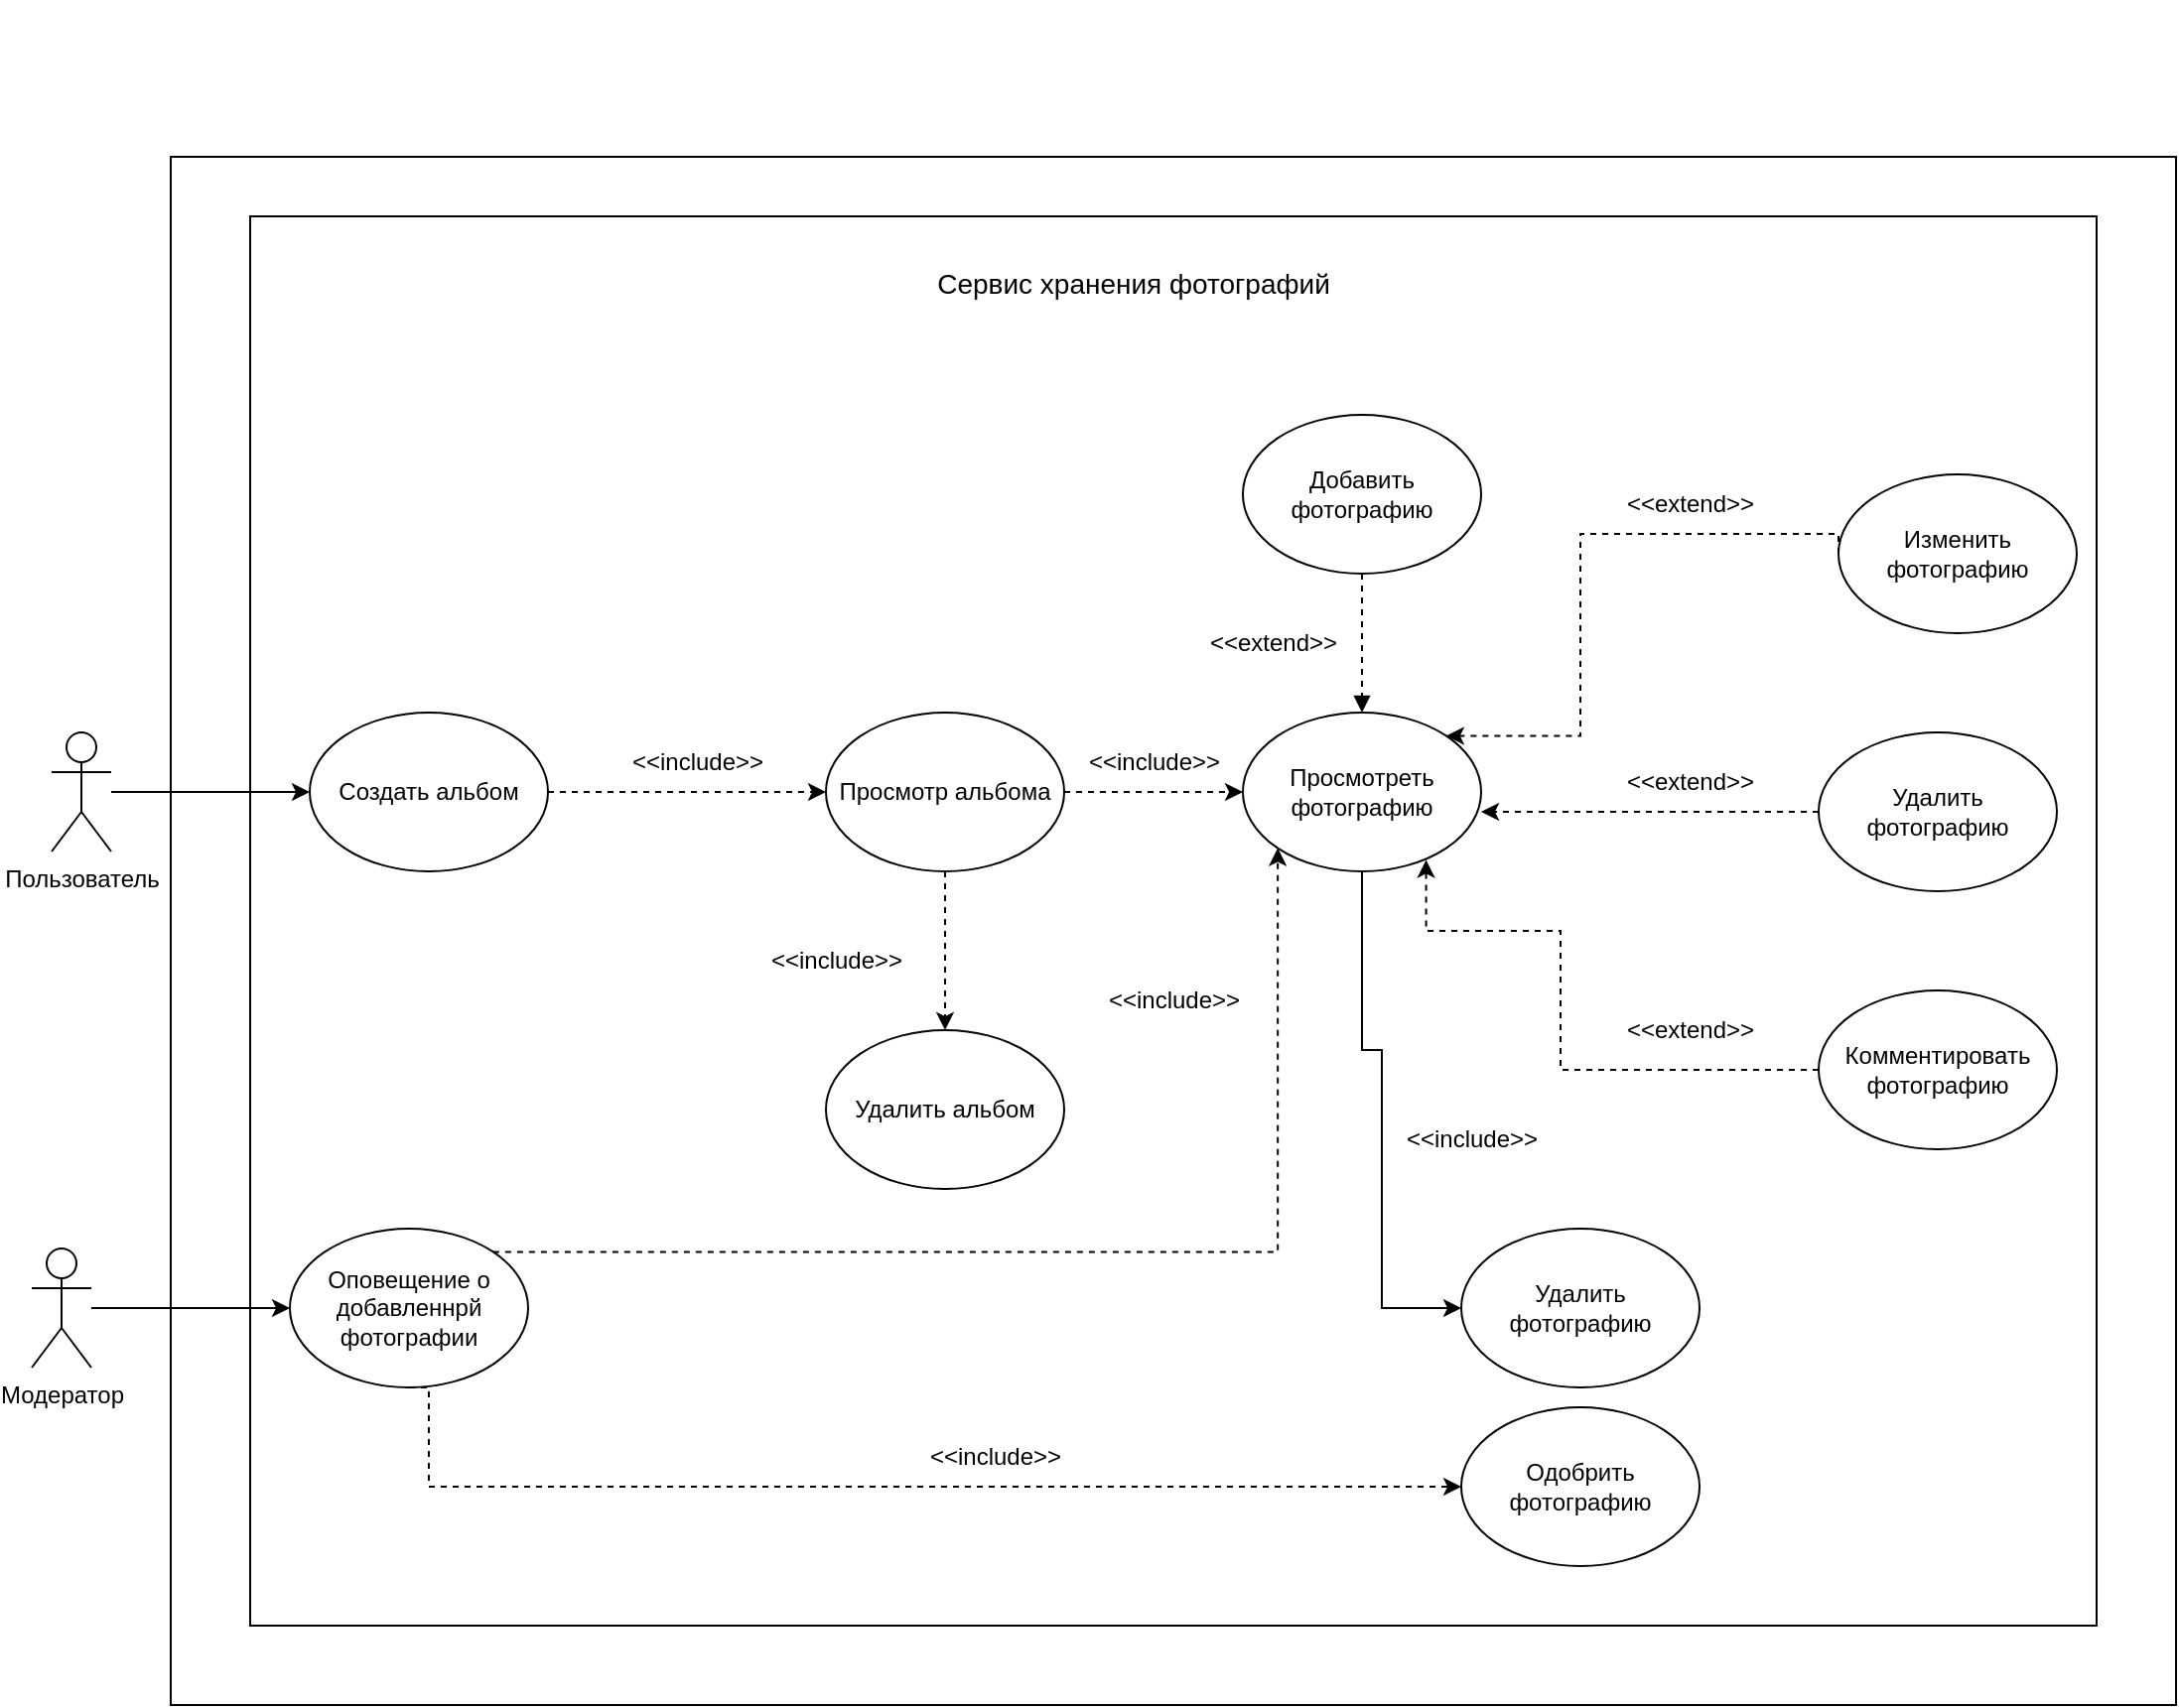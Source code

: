 <mxfile version="26.0.11">
  <diagram name="Страница — 1" id="a8o7vgygjojU3TE3YkUc">
    <mxGraphModel dx="2064" dy="2013" grid="1" gridSize="10" guides="1" tooltips="1" connect="1" arrows="1" fold="1" page="1" pageScale="1" pageWidth="827" pageHeight="1169" math="0" shadow="0">
      <root>
        <mxCell id="0" />
        <mxCell id="1" parent="0" />
        <mxCell id="7WrG2_7g9NBoyRxp8iAG-11" value="&lt;table cellpadding=&quot;0&quot; cellspacing=&quot;0&quot;&gt;&#xa;&lt;tbody&gt;&#xa;&lt;tr&gt;&#xa;&lt;td valign=&quot;top&quot;&gt;&#xa;&lt;p style=&quot;margin: 0.0px 0.0px 0.0px 0.0px; font: 12.0px Helvetica; min-height: 14.0px&quot;&gt;&lt;br&gt;&lt;/p&gt;&#xa;&lt;/td&gt;&#xa;&lt;td valign=&quot;top&quot;&gt;&#xa;&lt;p style=&quot;margin: 0.0px 0.0px 0.0px 0.0px; font: 12.0px Helvetica&quot;&gt;Сервис хранения фотографий&lt;/p&gt;&#xa;&lt;/td&gt;&#xa;&lt;/tr&gt;&#xa;&lt;/tbody&gt;&#xa;&lt;/table&gt;&#xa;&lt;br class=&quot;Apple-interchange-newline&quot;&gt;" style="rounded=0;whiteSpace=wrap;html=1;" parent="1" vertex="1">
          <mxGeometry x="-150" y="-70" width="1010" height="780" as="geometry" />
        </mxCell>
        <mxCell id="hweiAggtInR8iqroWVH2-2" value="" style="rounded=0;whiteSpace=wrap;html=1;" vertex="1" parent="1">
          <mxGeometry x="-110" y="-40" width="930" height="710" as="geometry" />
        </mxCell>
        <mxCell id="7WrG2_7g9NBoyRxp8iAG-12" style="edgeStyle=orthogonalEdgeStyle;rounded=0;orthogonalLoop=1;jettySize=auto;html=1;entryX=0;entryY=0.5;entryDx=0;entryDy=0;" parent="1" source="2VvCSxELuzZKoWMLRzby-4" target="2VvCSxELuzZKoWMLRzby-9" edge="1">
          <mxGeometry relative="1" as="geometry" />
        </mxCell>
        <mxCell id="2VvCSxELuzZKoWMLRzby-4" value="Пользователь" style="shape=umlActor;verticalLabelPosition=bottom;verticalAlign=top;html=1;outlineConnect=0;" parent="1" vertex="1">
          <mxGeometry x="-210" y="220" width="30" height="60" as="geometry" />
        </mxCell>
        <mxCell id="2VvCSxELuzZKoWMLRzby-22" style="edgeStyle=orthogonalEdgeStyle;rounded=0;orthogonalLoop=1;jettySize=auto;html=1;entryX=0;entryY=0.5;entryDx=0;entryDy=0;" parent="1" source="2VvCSxELuzZKoWMLRzby-5" target="2VvCSxELuzZKoWMLRzby-13" edge="1">
          <mxGeometry relative="1" as="geometry" />
        </mxCell>
        <mxCell id="2VvCSxELuzZKoWMLRzby-5" value="Модератор" style="shape=umlActor;verticalLabelPosition=bottom;verticalAlign=top;html=1;outlineConnect=0;" parent="1" vertex="1">
          <mxGeometry x="-220" y="480" width="30" height="60" as="geometry" />
        </mxCell>
        <mxCell id="2VvCSxELuzZKoWMLRzby-19" style="edgeStyle=orthogonalEdgeStyle;rounded=0;orthogonalLoop=1;jettySize=auto;html=1;entryX=0.5;entryY=0;entryDx=0;entryDy=0;dashed=1;endArrow=block;endFill=1;" parent="1" source="2VvCSxELuzZKoWMLRzby-6" target="2VvCSxELuzZKoWMLRzby-17" edge="1">
          <mxGeometry relative="1" as="geometry" />
        </mxCell>
        <mxCell id="2VvCSxELuzZKoWMLRzby-6" value="Добавить фотографию" style="ellipse;whiteSpace=wrap;html=1;" parent="1" vertex="1">
          <mxGeometry x="390" y="60" width="120" height="80" as="geometry" />
        </mxCell>
        <mxCell id="2VvCSxELuzZKoWMLRzby-7" value="Изменить фотографию" style="ellipse;whiteSpace=wrap;html=1;" parent="1" vertex="1">
          <mxGeometry x="690" y="90" width="120" height="80" as="geometry" />
        </mxCell>
        <mxCell id="2VvCSxELuzZKoWMLRzby-28" style="edgeStyle=orthogonalEdgeStyle;rounded=0;orthogonalLoop=1;jettySize=auto;html=1;exitX=0;exitY=0.5;exitDx=0;exitDy=0;dashed=1;" parent="1" source="2VvCSxELuzZKoWMLRzby-8" edge="1">
          <mxGeometry relative="1" as="geometry">
            <mxPoint x="510" y="260" as="targetPoint" />
          </mxGeometry>
        </mxCell>
        <mxCell id="2VvCSxELuzZKoWMLRzby-8" value="Удалить фотографию" style="ellipse;whiteSpace=wrap;html=1;" parent="1" vertex="1">
          <mxGeometry x="680" y="220" width="120" height="80" as="geometry" />
        </mxCell>
        <mxCell id="2VvCSxELuzZKoWMLRzby-9" value="Создать альбом" style="ellipse;whiteSpace=wrap;html=1;" parent="1" vertex="1">
          <mxGeometry x="-80" y="210" width="120" height="80" as="geometry" />
        </mxCell>
        <mxCell id="2VvCSxELuzZKoWMLRzby-10" value="Удалить альбом" style="ellipse;whiteSpace=wrap;html=1;" parent="1" vertex="1">
          <mxGeometry x="180" y="370" width="120" height="80" as="geometry" />
        </mxCell>
        <mxCell id="2VvCSxELuzZKoWMLRzby-12" value="Комментировать фотографию" style="ellipse;whiteSpace=wrap;html=1;" parent="1" vertex="1">
          <mxGeometry x="680" y="350" width="120" height="80" as="geometry" />
        </mxCell>
        <mxCell id="2VvCSxELuzZKoWMLRzby-24" style="edgeStyle=orthogonalEdgeStyle;rounded=0;orthogonalLoop=1;jettySize=auto;html=1;entryX=0;entryY=0.5;entryDx=0;entryDy=0;dashed=1;exitX=0.5;exitY=1;exitDx=0;exitDy=0;" parent="1" source="2VvCSxELuzZKoWMLRzby-13" target="2VvCSxELuzZKoWMLRzby-14" edge="1">
          <mxGeometry relative="1" as="geometry">
            <Array as="points">
              <mxPoint x="-20" y="600" />
            </Array>
          </mxGeometry>
        </mxCell>
        <mxCell id="hweiAggtInR8iqroWVH2-19" style="edgeStyle=orthogonalEdgeStyle;rounded=0;orthogonalLoop=1;jettySize=auto;html=1;exitX=1;exitY=0;exitDx=0;exitDy=0;entryX=0;entryY=1;entryDx=0;entryDy=0;dashed=1;" edge="1" parent="1" source="2VvCSxELuzZKoWMLRzby-13" target="2VvCSxELuzZKoWMLRzby-17">
          <mxGeometry relative="1" as="geometry" />
        </mxCell>
        <mxCell id="2VvCSxELuzZKoWMLRzby-13" value="Оповещение о добавленнрй фотографии" style="ellipse;whiteSpace=wrap;html=1;" parent="1" vertex="1">
          <mxGeometry x="-90" y="470" width="120" height="80" as="geometry" />
        </mxCell>
        <mxCell id="2VvCSxELuzZKoWMLRzby-14" value="Одобрить фотографию" style="ellipse;whiteSpace=wrap;html=1;" parent="1" vertex="1">
          <mxGeometry x="500" y="560" width="120" height="80" as="geometry" />
        </mxCell>
        <mxCell id="2VvCSxELuzZKoWMLRzby-15" value="Удалить фотографию" style="ellipse;whiteSpace=wrap;html=1;" parent="1" vertex="1">
          <mxGeometry x="500" y="470" width="120" height="80" as="geometry" />
        </mxCell>
        <mxCell id="hweiAggtInR8iqroWVH2-21" style="edgeStyle=orthogonalEdgeStyle;rounded=0;orthogonalLoop=1;jettySize=auto;html=1;" edge="1" parent="1" source="2VvCSxELuzZKoWMLRzby-17" target="2VvCSxELuzZKoWMLRzby-15">
          <mxGeometry relative="1" as="geometry">
            <Array as="points">
              <mxPoint x="450" y="380" />
              <mxPoint x="460" y="380" />
              <mxPoint x="460" y="510" />
            </Array>
          </mxGeometry>
        </mxCell>
        <mxCell id="2VvCSxELuzZKoWMLRzby-17" value="Просмотреть фотографию" style="ellipse;whiteSpace=wrap;html=1;" parent="1" vertex="1">
          <mxGeometry x="390" y="210" width="120" height="80" as="geometry" />
        </mxCell>
        <mxCell id="2VvCSxELuzZKoWMLRzby-27" style="edgeStyle=orthogonalEdgeStyle;rounded=0;orthogonalLoop=1;jettySize=auto;html=1;entryX=0.769;entryY=0.928;entryDx=0;entryDy=0;dashed=1;entryPerimeter=0;" parent="1" source="2VvCSxELuzZKoWMLRzby-12" target="2VvCSxELuzZKoWMLRzby-17" edge="1">
          <mxGeometry relative="1" as="geometry">
            <Array as="points">
              <mxPoint x="550" y="390" />
              <mxPoint x="550" y="320" />
              <mxPoint x="482" y="320" />
            </Array>
          </mxGeometry>
        </mxCell>
        <mxCell id="2VvCSxELuzZKoWMLRzby-29" style="edgeStyle=orthogonalEdgeStyle;rounded=0;orthogonalLoop=1;jettySize=auto;html=1;entryX=1;entryY=0;entryDx=0;entryDy=0;exitX=0;exitY=0.5;exitDx=0;exitDy=0;dashed=1;" parent="1" source="2VvCSxELuzZKoWMLRzby-7" target="2VvCSxELuzZKoWMLRzby-17" edge="1">
          <mxGeometry relative="1" as="geometry">
            <Array as="points">
              <mxPoint x="690" y="120" />
              <mxPoint x="560" y="120" />
              <mxPoint x="560" y="222" />
            </Array>
          </mxGeometry>
        </mxCell>
        <mxCell id="7WrG2_7g9NBoyRxp8iAG-2" value="&amp;lt;&amp;lt;include&amp;gt;&amp;gt;" style="text;html=1;align=center;verticalAlign=middle;resizable=0;points=[];autosize=1;strokeColor=none;fillColor=none;" parent="1" vertex="1">
          <mxGeometry x="220" y="570" width="90" height="30" as="geometry" />
        </mxCell>
        <mxCell id="7WrG2_7g9NBoyRxp8iAG-4" value="&amp;lt;&amp;lt;include&amp;gt;&amp;gt;" style="text;html=1;align=center;verticalAlign=middle;resizable=0;points=[];autosize=1;strokeColor=none;fillColor=none;" parent="1" vertex="1">
          <mxGeometry x="460" y="410" width="90" height="30" as="geometry" />
        </mxCell>
        <mxCell id="7WrG2_7g9NBoyRxp8iAG-6" value="&amp;lt;&amp;lt;extend&amp;gt;&amp;gt;" style="text;html=1;align=center;verticalAlign=middle;resizable=0;points=[];autosize=1;strokeColor=none;fillColor=none;" parent="1" vertex="1">
          <mxGeometry x="360" y="160" width="90" height="30" as="geometry" />
        </mxCell>
        <mxCell id="7WrG2_7g9NBoyRxp8iAG-7" value="&amp;lt;&amp;lt;extend&amp;gt;&amp;gt;" style="text;html=1;align=center;verticalAlign=middle;resizable=0;points=[];autosize=1;strokeColor=none;fillColor=none;" parent="1" vertex="1">
          <mxGeometry x="570" y="90" width="90" height="30" as="geometry" />
        </mxCell>
        <mxCell id="7WrG2_7g9NBoyRxp8iAG-8" value="&amp;lt;&amp;lt;extend&amp;gt;&amp;gt;" style="text;html=1;align=center;verticalAlign=middle;resizable=0;points=[];autosize=1;strokeColor=none;fillColor=none;" parent="1" vertex="1">
          <mxGeometry x="570" y="230" width="90" height="30" as="geometry" />
        </mxCell>
        <mxCell id="7WrG2_7g9NBoyRxp8iAG-9" value="&amp;lt;&amp;lt;extend&amp;gt;&amp;gt;" style="text;html=1;align=center;verticalAlign=middle;resizable=0;points=[];autosize=1;strokeColor=none;fillColor=none;" parent="1" vertex="1">
          <mxGeometry x="570" y="355" width="90" height="30" as="geometry" />
        </mxCell>
        <mxCell id="hweiAggtInR8iqroWVH2-5" value="&lt;font style=&quot;font-size: 14px;&quot;&gt;&lt;br&gt;&lt;br&gt;&lt;br&gt;&lt;br&gt;&lt;br&gt;&lt;br&gt;&lt;br&gt;&lt;/font&gt;&lt;table cellpadding=&quot;0&quot; cellspacing=&quot;0&quot;&gt;&lt;tbody&gt;&lt;tr&gt;&lt;td valign=&quot;top&quot;&gt;&lt;font style=&quot;font-size: 14px;&quot;&gt;&lt;br&gt;&lt;/font&gt;&lt;p style=&quot;margin: 0px; font-style: normal; font-variant-caps: normal; font-stretch: normal; line-height: normal; font-size-adjust: none; font-kerning: auto; font-variant-alternates: normal; font-variant-ligatures: normal; font-variant-numeric: normal; font-variant-east-asian: normal; font-variant-position: normal; font-variant-emoji: normal; font-feature-settings: normal; font-optical-sizing: auto; font-variation-settings: normal; min-height: 14px;&quot;&gt;&lt;font style=&quot;font-size: 14px;&quot;&gt;&lt;br&gt;&lt;/font&gt;&lt;/p&gt;&lt;font style=&quot;font-size: 14px;&quot;&gt;&lt;br&gt;&lt;/font&gt;&lt;/td&gt;&lt;td valign=&quot;top&quot;&gt;&lt;font style=&quot;font-size: 14px;&quot;&gt;&lt;br&gt;&lt;/font&gt;&lt;p style=&quot;margin: 0px; font-style: normal; font-variant-caps: normal; font-stretch: normal; line-height: normal; font-size-adjust: none; font-kerning: auto; font-variant-alternates: normal; font-variant-ligatures: normal; font-variant-numeric: normal; font-variant-east-asian: normal; font-variant-position: normal; font-variant-emoji: normal; font-feature-settings: normal; font-optical-sizing: auto; font-variation-settings: normal;&quot;&gt;&lt;font style=&quot;font-size: 14px;&quot;&gt;Сервис хранения фотографий&lt;/font&gt;&lt;/p&gt;&lt;font style=&quot;font-size: 14px;&quot;&gt;&lt;br&gt;&lt;/font&gt;&lt;/td&gt;&lt;/tr&gt;&lt;/tbody&gt;&lt;/table&gt;" style="text;html=1;align=center;verticalAlign=middle;whiteSpace=wrap;rounded=0;" vertex="1" parent="1">
          <mxGeometry x="210" y="-100" width="250" height="70" as="geometry" />
        </mxCell>
        <mxCell id="hweiAggtInR8iqroWVH2-8" style="edgeStyle=orthogonalEdgeStyle;rounded=0;orthogonalLoop=1;jettySize=auto;html=1;entryX=0;entryY=0.5;entryDx=0;entryDy=0;dashed=1;" edge="1" parent="1" source="hweiAggtInR8iqroWVH2-6" target="2VvCSxELuzZKoWMLRzby-17">
          <mxGeometry relative="1" as="geometry" />
        </mxCell>
        <mxCell id="hweiAggtInR8iqroWVH2-11" style="edgeStyle=orthogonalEdgeStyle;rounded=0;orthogonalLoop=1;jettySize=auto;html=1;entryX=0.5;entryY=0;entryDx=0;entryDy=0;dashed=1;" edge="1" parent="1" source="hweiAggtInR8iqroWVH2-6" target="2VvCSxELuzZKoWMLRzby-10">
          <mxGeometry relative="1" as="geometry" />
        </mxCell>
        <mxCell id="hweiAggtInR8iqroWVH2-6" value="Просмотр альбома" style="ellipse;whiteSpace=wrap;html=1;" vertex="1" parent="1">
          <mxGeometry x="180" y="210" width="120" height="80" as="geometry" />
        </mxCell>
        <mxCell id="hweiAggtInR8iqroWVH2-7" value="" style="endArrow=classic;html=1;rounded=0;exitX=1;exitY=0.5;exitDx=0;exitDy=0;entryX=0;entryY=0.5;entryDx=0;entryDy=0;dashed=1;" edge="1" parent="1" source="2VvCSxELuzZKoWMLRzby-9" target="hweiAggtInR8iqroWVH2-6">
          <mxGeometry width="50" height="50" relative="1" as="geometry">
            <mxPoint x="240" y="260" as="sourcePoint" />
            <mxPoint x="290" y="210" as="targetPoint" />
          </mxGeometry>
        </mxCell>
        <mxCell id="hweiAggtInR8iqroWVH2-9" value="&amp;lt;&amp;lt;include&amp;gt;&amp;gt;" style="text;html=1;align=center;verticalAlign=middle;resizable=0;points=[];autosize=1;strokeColor=none;fillColor=none;" vertex="1" parent="1">
          <mxGeometry x="70" y="220" width="90" height="30" as="geometry" />
        </mxCell>
        <mxCell id="hweiAggtInR8iqroWVH2-10" value="&amp;lt;&amp;lt;include&amp;gt;&amp;gt;" style="text;html=1;align=center;verticalAlign=middle;resizable=0;points=[];autosize=1;strokeColor=none;fillColor=none;" vertex="1" parent="1">
          <mxGeometry x="300" y="220" width="90" height="30" as="geometry" />
        </mxCell>
        <mxCell id="hweiAggtInR8iqroWVH2-12" value="&amp;lt;&amp;lt;include&amp;gt;&amp;gt;" style="text;html=1;align=center;verticalAlign=middle;resizable=0;points=[];autosize=1;strokeColor=none;fillColor=none;" vertex="1" parent="1">
          <mxGeometry x="140" y="320" width="90" height="30" as="geometry" />
        </mxCell>
        <mxCell id="hweiAggtInR8iqroWVH2-20" value="&amp;lt;&amp;lt;include&amp;gt;&amp;gt;" style="text;html=1;align=center;verticalAlign=middle;resizable=0;points=[];autosize=1;strokeColor=none;fillColor=none;" vertex="1" parent="1">
          <mxGeometry x="310" y="340" width="90" height="30" as="geometry" />
        </mxCell>
      </root>
    </mxGraphModel>
  </diagram>
</mxfile>
